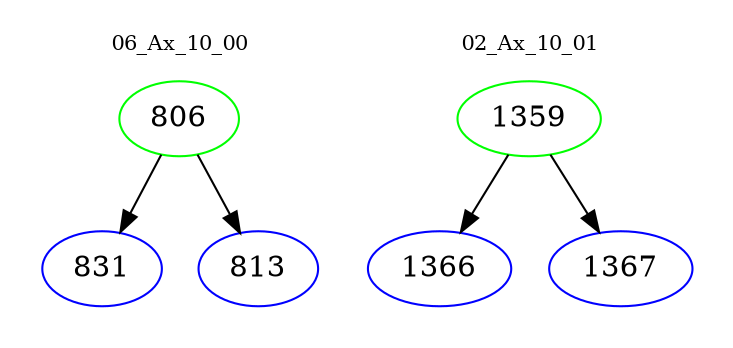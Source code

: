 digraph{
subgraph cluster_0 {
color = white
label = "06_Ax_10_00";
fontsize=10;
T0_806 [label="806", color="green"]
T0_806 -> T0_831 [color="black"]
T0_831 [label="831", color="blue"]
T0_806 -> T0_813 [color="black"]
T0_813 [label="813", color="blue"]
}
subgraph cluster_1 {
color = white
label = "02_Ax_10_01";
fontsize=10;
T1_1359 [label="1359", color="green"]
T1_1359 -> T1_1366 [color="black"]
T1_1366 [label="1366", color="blue"]
T1_1359 -> T1_1367 [color="black"]
T1_1367 [label="1367", color="blue"]
}
}
